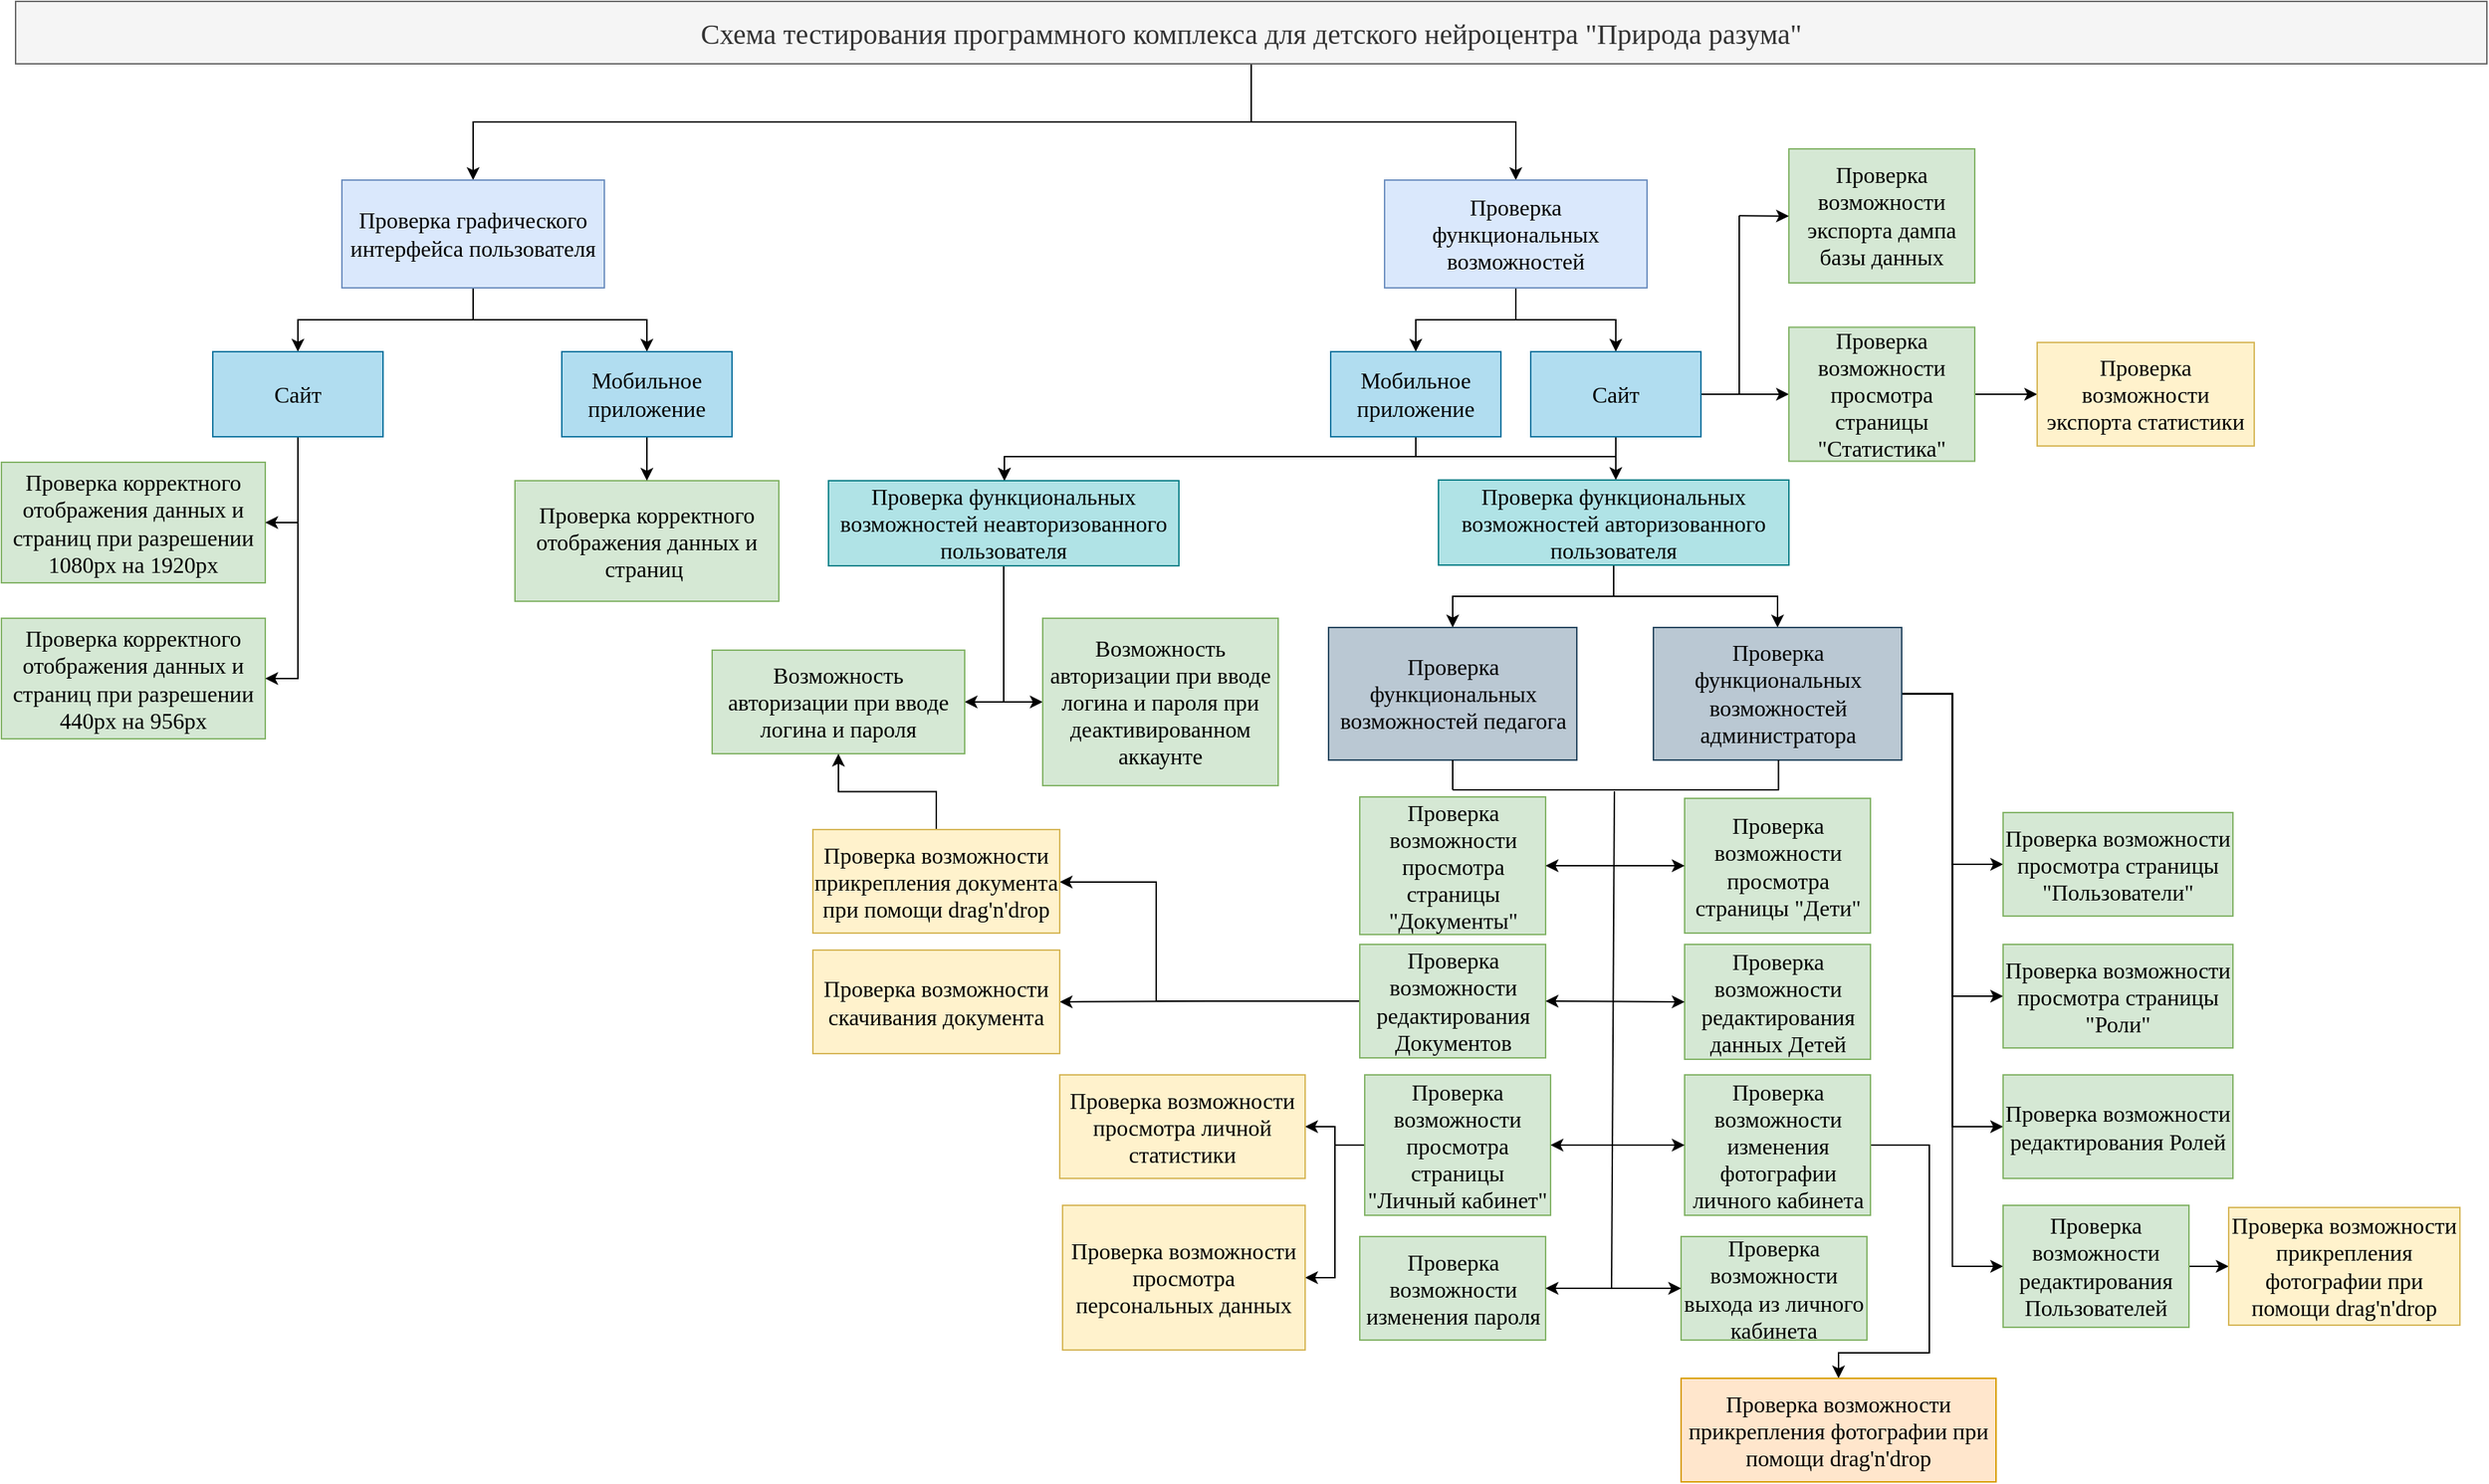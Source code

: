 <mxfile version="27.0.4">
  <diagram name="Страница — 1" id="1AXz00d6YKyN7-LuD7J1">
    <mxGraphModel dx="-1350" dy="797" grid="0" gridSize="10" guides="1" tooltips="1" connect="1" arrows="1" fold="1" page="0" pageScale="1" pageWidth="827" pageHeight="1169" math="0" shadow="0">
      <root>
        <mxCell id="0" />
        <mxCell id="1" parent="0" />
        <mxCell id="VgJLLlDZcsgj7kXd5-qU-7" value="Проверка корректного отображения данных и страниц&amp;nbsp;" style="rounded=0;whiteSpace=wrap;html=1;fillColor=#d5e8d4;strokeColor=#82b366;fontFamily=Garamond;fontSize=16;" parent="1" vertex="1">
          <mxGeometry x="3522" y="532" width="186" height="85" as="geometry" />
        </mxCell>
        <mxCell id="VgJLLlDZcsgj7kXd5-qU-15" style="edgeStyle=orthogonalEdgeStyle;rounded=0;orthogonalLoop=1;jettySize=auto;html=1;fontFamily=Garamond;fontSize=16;" parent="1" source="VgJLLlDZcsgj7kXd5-qU-2" target="VgJLLlDZcsgj7kXd5-qU-3" edge="1">
          <mxGeometry relative="1" as="geometry" />
        </mxCell>
        <mxCell id="VgJLLlDZcsgj7kXd5-qU-20" style="edgeStyle=orthogonalEdgeStyle;rounded=0;orthogonalLoop=1;jettySize=auto;html=1;fontFamily=Garamond;fontSize=16;" parent="1" source="VgJLLlDZcsgj7kXd5-qU-2" target="VgJLLlDZcsgj7kXd5-qU-19" edge="1">
          <mxGeometry relative="1" as="geometry" />
        </mxCell>
        <mxCell id="VgJLLlDZcsgj7kXd5-qU-2" value="&lt;font style=&quot;font-size: 20px;&quot;&gt;Схема тестирования программного комплекса для детского нейроцентра &quot;Природа разума&quot;&lt;/font&gt;" style="rounded=0;whiteSpace=wrap;html=1;fillColor=#f5f5f5;fontColor=#333333;strokeColor=#666666;fontFamily=Garamond;fontSize=16;" parent="1" vertex="1">
          <mxGeometry x="3170" y="194" width="1742" height="44" as="geometry" />
        </mxCell>
        <mxCell id="VgJLLlDZcsgj7kXd5-qU-16" style="edgeStyle=orthogonalEdgeStyle;rounded=0;orthogonalLoop=1;jettySize=auto;html=1;fontFamily=Garamond;fontSize=16;" parent="1" source="VgJLLlDZcsgj7kXd5-qU-3" target="VgJLLlDZcsgj7kXd5-qU-8" edge="1">
          <mxGeometry relative="1" as="geometry" />
        </mxCell>
        <mxCell id="VgJLLlDZcsgj7kXd5-qU-25" style="edgeStyle=orthogonalEdgeStyle;rounded=0;orthogonalLoop=1;jettySize=auto;html=1;fontFamily=Garamond;fontSize=16;" parent="1" source="VgJLLlDZcsgj7kXd5-qU-3" target="VgJLLlDZcsgj7kXd5-qU-9" edge="1">
          <mxGeometry relative="1" as="geometry" />
        </mxCell>
        <mxCell id="VgJLLlDZcsgj7kXd5-qU-3" value="&lt;font&gt;Проверка графического интерфейса пользователя&lt;/font&gt;" style="rounded=0;whiteSpace=wrap;html=1;fillColor=#dae8fc;strokeColor=#6c8ebf;fontFamily=Garamond;fontSize=16;" parent="1" vertex="1">
          <mxGeometry x="3400" y="320" width="185" height="76" as="geometry" />
        </mxCell>
        <mxCell id="VgJLLlDZcsgj7kXd5-qU-5" value="Проверка корректного отображения данных и страниц при разрешении 1080px на 1920px" style="rounded=0;whiteSpace=wrap;html=1;fillColor=#d5e8d4;strokeColor=#82b366;fontFamily=Garamond;fontSize=16;" parent="1" vertex="1">
          <mxGeometry x="3160" y="519" width="186" height="85" as="geometry" />
        </mxCell>
        <mxCell id="VgJLLlDZcsgj7kXd5-qU-6" value="Проверка корректного отображения данных и страниц при разрешении 440px на 956px" style="rounded=0;whiteSpace=wrap;html=1;fillColor=#d5e8d4;strokeColor=#82b366;fontFamily=Garamond;fontSize=16;" parent="1" vertex="1">
          <mxGeometry x="3160" y="629" width="186" height="85" as="geometry" />
        </mxCell>
        <mxCell id="VgJLLlDZcsgj7kXd5-qU-12" style="edgeStyle=orthogonalEdgeStyle;rounded=0;orthogonalLoop=1;jettySize=auto;html=1;entryX=1;entryY=0.5;entryDx=0;entryDy=0;fontFamily=Garamond;fontSize=16;" parent="1" source="VgJLLlDZcsgj7kXd5-qU-8" target="VgJLLlDZcsgj7kXd5-qU-5" edge="1">
          <mxGeometry relative="1" as="geometry" />
        </mxCell>
        <mxCell id="VgJLLlDZcsgj7kXd5-qU-13" style="edgeStyle=orthogonalEdgeStyle;rounded=0;orthogonalLoop=1;jettySize=auto;html=1;entryX=1;entryY=0.5;entryDx=0;entryDy=0;fontFamily=Garamond;fontSize=16;" parent="1" source="VgJLLlDZcsgj7kXd5-qU-8" target="VgJLLlDZcsgj7kXd5-qU-6" edge="1">
          <mxGeometry relative="1" as="geometry" />
        </mxCell>
        <mxCell id="VgJLLlDZcsgj7kXd5-qU-8" value="&lt;font&gt;Сайт&lt;/font&gt;" style="rounded=0;whiteSpace=wrap;html=1;fillColor=#b1ddf0;strokeColor=#10739e;fontFamily=Garamond;fontSize=16;" parent="1" vertex="1">
          <mxGeometry x="3309" y="441" width="120" height="60" as="geometry" />
        </mxCell>
        <mxCell id="VgJLLlDZcsgj7kXd5-qU-14" style="edgeStyle=orthogonalEdgeStyle;rounded=0;orthogonalLoop=1;jettySize=auto;html=1;fontFamily=Garamond;fontSize=16;" parent="1" source="VgJLLlDZcsgj7kXd5-qU-9" target="VgJLLlDZcsgj7kXd5-qU-7" edge="1">
          <mxGeometry relative="1" as="geometry" />
        </mxCell>
        <mxCell id="VgJLLlDZcsgj7kXd5-qU-9" value="&lt;font&gt;Мобильное приложение&lt;/font&gt;" style="rounded=0;whiteSpace=wrap;html=1;fillColor=#b1ddf0;strokeColor=#10739e;fontFamily=Garamond;fontSize=16;" parent="1" vertex="1">
          <mxGeometry x="3555" y="441" width="120" height="60" as="geometry" />
        </mxCell>
        <mxCell id="VgJLLlDZcsgj7kXd5-qU-26" style="edgeStyle=orthogonalEdgeStyle;rounded=0;orthogonalLoop=1;jettySize=auto;html=1;fontFamily=Garamond;fontSize=16;" parent="1" source="VgJLLlDZcsgj7kXd5-qU-19" target="VgJLLlDZcsgj7kXd5-qU-22" edge="1">
          <mxGeometry relative="1" as="geometry" />
        </mxCell>
        <mxCell id="VgJLLlDZcsgj7kXd5-qU-27" style="edgeStyle=orthogonalEdgeStyle;rounded=0;orthogonalLoop=1;jettySize=auto;html=1;fontFamily=Garamond;fontSize=16;" parent="1" source="VgJLLlDZcsgj7kXd5-qU-19" target="VgJLLlDZcsgj7kXd5-qU-21" edge="1">
          <mxGeometry relative="1" as="geometry" />
        </mxCell>
        <mxCell id="VgJLLlDZcsgj7kXd5-qU-19" value="&lt;font&gt;Проверка функциональных возможностей&lt;/font&gt;" style="rounded=0;whiteSpace=wrap;html=1;fillColor=#dae8fc;strokeColor=#6c8ebf;fontFamily=Garamond;fontSize=16;" parent="1" vertex="1">
          <mxGeometry x="4135" y="320" width="185" height="76" as="geometry" />
        </mxCell>
        <mxCell id="VgJLLlDZcsgj7kXd5-qU-42" style="edgeStyle=orthogonalEdgeStyle;rounded=0;orthogonalLoop=1;jettySize=auto;html=1;fontFamily=Garamond;fontSize=16;" parent="1" source="VgJLLlDZcsgj7kXd5-qU-21" target="VgJLLlDZcsgj7kXd5-qU-28" edge="1">
          <mxGeometry relative="1" as="geometry">
            <Array as="points">
              <mxPoint x="4298" y="515" />
              <mxPoint x="3867" y="515" />
            </Array>
          </mxGeometry>
        </mxCell>
        <mxCell id="VgJLLlDZcsgj7kXd5-qU-43" style="edgeStyle=orthogonalEdgeStyle;rounded=0;orthogonalLoop=1;jettySize=auto;html=1;fontFamily=Garamond;fontSize=16;" parent="1" source="VgJLLlDZcsgj7kXd5-qU-21" target="VgJLLlDZcsgj7kXd5-qU-38" edge="1">
          <mxGeometry relative="1" as="geometry">
            <Array as="points">
              <mxPoint x="4298" y="526" />
              <mxPoint x="4298" y="526" />
            </Array>
          </mxGeometry>
        </mxCell>
        <mxCell id="VgJLLlDZcsgj7kXd5-qU-101" style="edgeStyle=orthogonalEdgeStyle;rounded=0;orthogonalLoop=1;jettySize=auto;html=1;fontFamily=Garamond;fontSize=16;" parent="1" source="VgJLLlDZcsgj7kXd5-qU-21" target="VgJLLlDZcsgj7kXd5-qU-96" edge="1">
          <mxGeometry relative="1" as="geometry" />
        </mxCell>
        <mxCell id="VgJLLlDZcsgj7kXd5-qU-21" value="&lt;font&gt;Сайт&lt;/font&gt;" style="rounded=0;whiteSpace=wrap;html=1;fillColor=#b1ddf0;strokeColor=#10739e;fontFamily=Garamond;fontSize=16;" parent="1" vertex="1">
          <mxGeometry x="4238" y="441" width="120" height="60" as="geometry" />
        </mxCell>
        <mxCell id="VgJLLlDZcsgj7kXd5-qU-41" style="edgeStyle=orthogonalEdgeStyle;rounded=0;orthogonalLoop=1;jettySize=auto;html=1;fontFamily=Garamond;fontSize=16;" parent="1" source="VgJLLlDZcsgj7kXd5-qU-22" target="VgJLLlDZcsgj7kXd5-qU-28" edge="1">
          <mxGeometry relative="1" as="geometry">
            <Array as="points">
              <mxPoint x="4157" y="515" />
              <mxPoint x="3867" y="515" />
            </Array>
          </mxGeometry>
        </mxCell>
        <mxCell id="VgJLLlDZcsgj7kXd5-qU-22" value="&lt;font&gt;Мобильное приложение&lt;/font&gt;" style="rounded=0;whiteSpace=wrap;html=1;fillColor=#b1ddf0;strokeColor=#10739e;fontFamily=Garamond;fontSize=16;" parent="1" vertex="1">
          <mxGeometry x="4097" y="441" width="120" height="60" as="geometry" />
        </mxCell>
        <mxCell id="VgJLLlDZcsgj7kXd5-qU-34" style="edgeStyle=orthogonalEdgeStyle;rounded=0;orthogonalLoop=1;jettySize=auto;html=1;entryX=1;entryY=0.5;entryDx=0;entryDy=0;fontFamily=Garamond;fontSize=16;" parent="1" source="VgJLLlDZcsgj7kXd5-qU-28" target="VgJLLlDZcsgj7kXd5-qU-32" edge="1">
          <mxGeometry relative="1" as="geometry" />
        </mxCell>
        <mxCell id="VgJLLlDZcsgj7kXd5-qU-37" style="edgeStyle=orthogonalEdgeStyle;rounded=0;orthogonalLoop=1;jettySize=auto;html=1;entryX=0;entryY=0.5;entryDx=0;entryDy=0;fontFamily=Garamond;fontSize=16;" parent="1" source="VgJLLlDZcsgj7kXd5-qU-28" target="VgJLLlDZcsgj7kXd5-qU-36" edge="1">
          <mxGeometry relative="1" as="geometry" />
        </mxCell>
        <mxCell id="VgJLLlDZcsgj7kXd5-qU-28" value="Проверка функциональных возможностей неавторизованного пользователя" style="rounded=0;whiteSpace=wrap;html=1;fillColor=#b0e3e6;strokeColor=#0e8088;fontFamily=Garamond;fontSize=16;" parent="1" vertex="1">
          <mxGeometry x="3743" y="532" width="247" height="60" as="geometry" />
        </mxCell>
        <mxCell id="VgJLLlDZcsgj7kXd5-qU-32" value="Возможность авторизации при вводе логина и пароля" style="rounded=0;whiteSpace=wrap;html=1;fillColor=#d5e8d4;strokeColor=#82b366;fontFamily=Garamond;fontSize=16;" parent="1" vertex="1">
          <mxGeometry x="3661" y="651.5" width="178" height="73" as="geometry" />
        </mxCell>
        <mxCell id="VgJLLlDZcsgj7kXd5-qU-36" value="Возможность авторизации при вводе логина и пароля при деактивированном аккаунте" style="rounded=0;whiteSpace=wrap;html=1;fillColor=#d5e8d4;strokeColor=#82b366;fontFamily=Garamond;fontSize=16;" parent="1" vertex="1">
          <mxGeometry x="3894" y="629" width="166" height="118" as="geometry" />
        </mxCell>
        <mxCell id="VgJLLlDZcsgj7kXd5-qU-48" style="edgeStyle=orthogonalEdgeStyle;rounded=0;orthogonalLoop=1;jettySize=auto;html=1;fontFamily=Garamond;fontSize=16;" parent="1" source="VgJLLlDZcsgj7kXd5-qU-38" target="VgJLLlDZcsgj7kXd5-qU-45" edge="1">
          <mxGeometry relative="1" as="geometry" />
        </mxCell>
        <mxCell id="VgJLLlDZcsgj7kXd5-qU-49" style="edgeStyle=orthogonalEdgeStyle;rounded=0;orthogonalLoop=1;jettySize=auto;html=1;fontFamily=Garamond;fontSize=16;" parent="1" source="VgJLLlDZcsgj7kXd5-qU-38" target="VgJLLlDZcsgj7kXd5-qU-46" edge="1">
          <mxGeometry relative="1" as="geometry" />
        </mxCell>
        <mxCell id="VgJLLlDZcsgj7kXd5-qU-38" value="Проверка функциональных возможностей авторизованного пользователя" style="rounded=0;whiteSpace=wrap;html=1;fillColor=#b0e3e6;strokeColor=#0e8088;fontFamily=Garamond;fontSize=16;" parent="1" vertex="1">
          <mxGeometry x="4173" y="531.5" width="247" height="60" as="geometry" />
        </mxCell>
        <mxCell id="VgJLLlDZcsgj7kXd5-qU-45" value="Проверка функциональных возможностей педагога" style="rounded=0;whiteSpace=wrap;html=1;fillColor=#bac8d3;strokeColor=#23445d;fontFamily=Garamond;fontSize=16;" parent="1" vertex="1">
          <mxGeometry x="4095.5" y="635.5" width="175" height="93.5" as="geometry" />
        </mxCell>
        <mxCell id="VgJLLlDZcsgj7kXd5-qU-76" style="edgeStyle=orthogonalEdgeStyle;rounded=0;orthogonalLoop=1;jettySize=auto;html=1;entryX=0;entryY=0.5;entryDx=0;entryDy=0;fontFamily=Garamond;fontSize=16;" parent="1" source="VgJLLlDZcsgj7kXd5-qU-46" target="VgJLLlDZcsgj7kXd5-qU-72" edge="1">
          <mxGeometry relative="1" as="geometry" />
        </mxCell>
        <mxCell id="VgJLLlDZcsgj7kXd5-qU-77" style="edgeStyle=orthogonalEdgeStyle;rounded=0;orthogonalLoop=1;jettySize=auto;html=1;entryX=0;entryY=0.5;entryDx=0;entryDy=0;fontFamily=Garamond;fontSize=16;" parent="1" source="VgJLLlDZcsgj7kXd5-qU-46" target="VgJLLlDZcsgj7kXd5-qU-73" edge="1">
          <mxGeometry relative="1" as="geometry" />
        </mxCell>
        <mxCell id="VgJLLlDZcsgj7kXd5-qU-78" style="edgeStyle=orthogonalEdgeStyle;rounded=0;orthogonalLoop=1;jettySize=auto;html=1;entryX=0;entryY=0.5;entryDx=0;entryDy=0;fontFamily=Garamond;fontSize=16;" parent="1" source="VgJLLlDZcsgj7kXd5-qU-46" target="VgJLLlDZcsgj7kXd5-qU-74" edge="1">
          <mxGeometry relative="1" as="geometry" />
        </mxCell>
        <mxCell id="VgJLLlDZcsgj7kXd5-qU-79" style="edgeStyle=orthogonalEdgeStyle;rounded=0;orthogonalLoop=1;jettySize=auto;html=1;entryX=0;entryY=0.5;entryDx=0;entryDy=0;fontFamily=Garamond;fontSize=16;" parent="1" source="VgJLLlDZcsgj7kXd5-qU-46" target="VgJLLlDZcsgj7kXd5-qU-75" edge="1">
          <mxGeometry relative="1" as="geometry" />
        </mxCell>
        <mxCell id="VgJLLlDZcsgj7kXd5-qU-46" value="Проверка функциональных возможностей администратора" style="rounded=0;whiteSpace=wrap;html=1;fillColor=#bac8d3;strokeColor=#23445d;fontFamily=Garamond;fontSize=16;" parent="1" vertex="1">
          <mxGeometry x="4324.5" y="635.5" width="175" height="93.5" as="geometry" />
        </mxCell>
        <mxCell id="VgJLLlDZcsgj7kXd5-qU-50" value="Проверка возможности просмотра страницы &quot;Дети&quot;" style="rounded=0;whiteSpace=wrap;html=1;fillColor=#d5e8d4;strokeColor=#82b366;fontFamily=Garamond;fontSize=16;" parent="1" vertex="1">
          <mxGeometry x="4346.5" y="756" width="131" height="95" as="geometry" />
        </mxCell>
        <mxCell id="VgJLLlDZcsgj7kXd5-qU-51" value="Проверка возможности просмотра страницы &quot;Документы&quot;" style="rounded=0;whiteSpace=wrap;html=1;fillColor=#d5e8d4;strokeColor=#82b366;fontFamily=Garamond;fontSize=16;" parent="1" vertex="1">
          <mxGeometry x="4117.5" y="755" width="131" height="97" as="geometry" />
        </mxCell>
        <mxCell id="VgJLLlDZcsgj7kXd5-qU-53" value="Проверка возможности редактирования данных Детей" style="rounded=0;whiteSpace=wrap;html=1;fillColor=#d5e8d4;strokeColor=#82b366;fontFamily=Garamond;fontSize=16;" parent="1" vertex="1">
          <mxGeometry x="4346.5" y="859" width="131" height="81" as="geometry" />
        </mxCell>
        <mxCell id="VgJLLlDZcsgj7kXd5-qU-85" style="edgeStyle=orthogonalEdgeStyle;rounded=0;orthogonalLoop=1;jettySize=auto;html=1;fontFamily=Garamond;fontSize=16;" parent="1" source="VgJLLlDZcsgj7kXd5-qU-54" target="VgJLLlDZcsgj7kXd5-qU-84" edge="1">
          <mxGeometry relative="1" as="geometry">
            <Array as="points">
              <mxPoint x="3974" y="899" />
              <mxPoint x="3974" y="815" />
            </Array>
          </mxGeometry>
        </mxCell>
        <mxCell id="oVDnJRbbuigx_oGyRrnd-6" style="edgeStyle=orthogonalEdgeStyle;rounded=0;orthogonalLoop=1;jettySize=auto;html=1;" edge="1" parent="1" source="VgJLLlDZcsgj7kXd5-qU-54" target="oVDnJRbbuigx_oGyRrnd-4">
          <mxGeometry relative="1" as="geometry" />
        </mxCell>
        <mxCell id="VgJLLlDZcsgj7kXd5-qU-54" value="Проверка возможности редактирования Документов" style="rounded=0;whiteSpace=wrap;html=1;fillColor=#d5e8d4;strokeColor=#82b366;fontFamily=Garamond;fontSize=16;" parent="1" vertex="1">
          <mxGeometry x="4117.5" y="859" width="131" height="80" as="geometry" />
        </mxCell>
        <mxCell id="oVDnJRbbuigx_oGyRrnd-3" style="edgeStyle=orthogonalEdgeStyle;rounded=0;orthogonalLoop=1;jettySize=auto;html=1;" edge="1" parent="1" source="VgJLLlDZcsgj7kXd5-qU-55" target="VgJLLlDZcsgj7kXd5-qU-92">
          <mxGeometry relative="1" as="geometry">
            <Array as="points">
              <mxPoint x="4519" y="1001" />
              <mxPoint x="4519" y="1147" />
              <mxPoint x="4455" y="1147" />
            </Array>
          </mxGeometry>
        </mxCell>
        <mxCell id="VgJLLlDZcsgj7kXd5-qU-55" value="Проверка возможности изменения фотографии личного кабинета" style="rounded=0;whiteSpace=wrap;html=1;fillColor=#d5e8d4;strokeColor=#82b366;fontFamily=Garamond;fontSize=16;" parent="1" vertex="1">
          <mxGeometry x="4346.5" y="951" width="131" height="99" as="geometry" />
        </mxCell>
        <mxCell id="VgJLLlDZcsgj7kXd5-qU-108" style="edgeStyle=orthogonalEdgeStyle;rounded=0;orthogonalLoop=1;jettySize=auto;html=1;" parent="1" source="VgJLLlDZcsgj7kXd5-qU-56" target="VgJLLlDZcsgj7kXd5-qU-86" edge="1">
          <mxGeometry relative="1" as="geometry" />
        </mxCell>
        <mxCell id="VgJLLlDZcsgj7kXd5-qU-109" style="edgeStyle=orthogonalEdgeStyle;rounded=0;orthogonalLoop=1;jettySize=auto;html=1;" parent="1" source="VgJLLlDZcsgj7kXd5-qU-56" target="VgJLLlDZcsgj7kXd5-qU-90" edge="1">
          <mxGeometry relative="1" as="geometry" />
        </mxCell>
        <mxCell id="VgJLLlDZcsgj7kXd5-qU-56" value="Проверка возможности просмотра страницы &quot;Личный кабинет&quot;" style="rounded=0;whiteSpace=wrap;html=1;fillColor=#d5e8d4;strokeColor=#82b366;fontFamily=Garamond;fontSize=16;" parent="1" vertex="1">
          <mxGeometry x="4121" y="951" width="131" height="99" as="geometry" />
        </mxCell>
        <mxCell id="VgJLLlDZcsgj7kXd5-qU-57" value="Проверка возможности изменения пароля" style="rounded=0;whiteSpace=wrap;html=1;fillColor=#d5e8d4;strokeColor=#82b366;fontFamily=Garamond;fontSize=16;" parent="1" vertex="1">
          <mxGeometry x="4117.5" y="1065" width="131" height="73" as="geometry" />
        </mxCell>
        <mxCell id="VgJLLlDZcsgj7kXd5-qU-58" value="Проверка возможности выхода из личного кабинета" style="rounded=0;whiteSpace=wrap;html=1;fillColor=#d5e8d4;strokeColor=#82b366;fontFamily=Garamond;fontSize=16;" parent="1" vertex="1">
          <mxGeometry x="4344" y="1065" width="131" height="73" as="geometry" />
        </mxCell>
        <mxCell id="VgJLLlDZcsgj7kXd5-qU-63" value="" style="endArrow=none;html=1;rounded=0;entryX=0.5;entryY=1;entryDx=0;entryDy=0;fontFamily=Garamond;fontSize=16;" parent="1" target="VgJLLlDZcsgj7kXd5-qU-45" edge="1">
          <mxGeometry width="50" height="50" relative="1" as="geometry">
            <mxPoint x="4183" y="750" as="sourcePoint" />
            <mxPoint x="4310" y="763" as="targetPoint" />
          </mxGeometry>
        </mxCell>
        <mxCell id="VgJLLlDZcsgj7kXd5-qU-64" value="" style="endArrow=none;html=1;rounded=0;entryX=0.5;entryY=1;entryDx=0;entryDy=0;fontFamily=Garamond;fontSize=16;" parent="1" edge="1">
          <mxGeometry width="50" height="50" relative="1" as="geometry">
            <mxPoint x="4412.66" y="750" as="sourcePoint" />
            <mxPoint x="4412.66" y="729" as="targetPoint" />
          </mxGeometry>
        </mxCell>
        <mxCell id="VgJLLlDZcsgj7kXd5-qU-65" value="" style="endArrow=none;html=1;rounded=0;fontFamily=Garamond;fontSize=16;" parent="1" edge="1">
          <mxGeometry width="50" height="50" relative="1" as="geometry">
            <mxPoint x="4183" y="750" as="sourcePoint" />
            <mxPoint x="4413" y="750" as="targetPoint" />
          </mxGeometry>
        </mxCell>
        <mxCell id="VgJLLlDZcsgj7kXd5-qU-66" value="" style="endArrow=none;html=1;rounded=0;fontFamily=Garamond;fontSize=16;" parent="1" edge="1">
          <mxGeometry width="50" height="50" relative="1" as="geometry">
            <mxPoint x="4295" y="1101" as="sourcePoint" />
            <mxPoint x="4297" y="751" as="targetPoint" />
          </mxGeometry>
        </mxCell>
        <mxCell id="VgJLLlDZcsgj7kXd5-qU-67" value="" style="endArrow=classic;startArrow=classic;html=1;rounded=0;exitX=1;exitY=0.5;exitDx=0;exitDy=0;entryX=0;entryY=0.5;entryDx=0;entryDy=0;fontFamily=Garamond;fontSize=16;" parent="1" source="VgJLLlDZcsgj7kXd5-qU-57" target="VgJLLlDZcsgj7kXd5-qU-58" edge="1">
          <mxGeometry width="50" height="50" relative="1" as="geometry">
            <mxPoint x="4257" y="1139" as="sourcePoint" />
            <mxPoint x="4307" y="1089" as="targetPoint" />
          </mxGeometry>
        </mxCell>
        <mxCell id="VgJLLlDZcsgj7kXd5-qU-68" value="" style="endArrow=classic;startArrow=classic;html=1;rounded=0;exitX=1;exitY=0.5;exitDx=0;exitDy=0;fontFamily=Garamond;fontSize=16;" parent="1" source="VgJLLlDZcsgj7kXd5-qU-56" target="VgJLLlDZcsgj7kXd5-qU-55" edge="1">
          <mxGeometry width="50" height="50" relative="1" as="geometry">
            <mxPoint x="4257" y="1011" as="sourcePoint" />
            <mxPoint x="4307" y="961" as="targetPoint" />
          </mxGeometry>
        </mxCell>
        <mxCell id="VgJLLlDZcsgj7kXd5-qU-72" value="Проверка возможности просмотра страницы &quot;Пользователи&quot;" style="rounded=0;whiteSpace=wrap;html=1;fillColor=#d5e8d4;strokeColor=#82b366;fontFamily=Garamond;fontSize=16;" parent="1" vertex="1">
          <mxGeometry x="4571" y="766" width="162" height="73" as="geometry" />
        </mxCell>
        <mxCell id="VgJLLlDZcsgj7kXd5-qU-73" value="Проверка возможности просмотра страницы &quot;Роли&quot;" style="rounded=0;whiteSpace=wrap;html=1;fillColor=#d5e8d4;strokeColor=#82b366;fontFamily=Garamond;fontSize=16;" parent="1" vertex="1">
          <mxGeometry x="4571" y="859" width="162" height="73" as="geometry" />
        </mxCell>
        <mxCell id="VgJLLlDZcsgj7kXd5-qU-74" value="Проверка возможности редактирования Ролей" style="rounded=0;whiteSpace=wrap;html=1;fillColor=#d5e8d4;strokeColor=#82b366;fontFamily=Garamond;fontSize=16;" parent="1" vertex="1">
          <mxGeometry x="4571" y="951" width="162" height="73" as="geometry" />
        </mxCell>
        <mxCell id="VgJLLlDZcsgj7kXd5-qU-102" style="edgeStyle=orthogonalEdgeStyle;rounded=0;orthogonalLoop=1;jettySize=auto;html=1;fontSize=16;" parent="1" source="VgJLLlDZcsgj7kXd5-qU-75" target="VgJLLlDZcsgj7kXd5-qU-88" edge="1">
          <mxGeometry relative="1" as="geometry" />
        </mxCell>
        <mxCell id="VgJLLlDZcsgj7kXd5-qU-75" value="Проверка возможности редактирования Пользователей" style="rounded=0;whiteSpace=wrap;html=1;fillColor=#d5e8d4;strokeColor=#82b366;fontFamily=Garamond;fontSize=16;" parent="1" vertex="1">
          <mxGeometry x="4571" y="1043" width="131" height="86" as="geometry" />
        </mxCell>
        <mxCell id="VgJLLlDZcsgj7kXd5-qU-81" value="" style="endArrow=classic;startArrow=classic;html=1;rounded=0;entryX=0;entryY=0.5;entryDx=0;entryDy=0;exitX=1;exitY=0.5;exitDx=0;exitDy=0;fontFamily=Garamond;fontSize=16;" parent="1" source="VgJLLlDZcsgj7kXd5-qU-54" target="VgJLLlDZcsgj7kXd5-qU-53" edge="1">
          <mxGeometry width="50" height="50" relative="1" as="geometry">
            <mxPoint x="4035" y="996" as="sourcePoint" />
            <mxPoint x="4085" y="946" as="targetPoint" />
          </mxGeometry>
        </mxCell>
        <mxCell id="VgJLLlDZcsgj7kXd5-qU-82" value="" style="endArrow=classic;startArrow=classic;html=1;rounded=0;entryX=0;entryY=0.5;entryDx=0;entryDy=0;exitX=1;exitY=0.5;exitDx=0;exitDy=0;fontFamily=Garamond;fontSize=16;" parent="1" source="VgJLLlDZcsgj7kXd5-qU-51" target="VgJLLlDZcsgj7kXd5-qU-50" edge="1">
          <mxGeometry width="50" height="50" relative="1" as="geometry">
            <mxPoint x="4273" y="898" as="sourcePoint" />
            <mxPoint x="4323" y="848" as="targetPoint" />
          </mxGeometry>
        </mxCell>
        <mxCell id="oVDnJRbbuigx_oGyRrnd-7" value="" style="edgeStyle=orthogonalEdgeStyle;rounded=0;orthogonalLoop=1;jettySize=auto;html=1;" edge="1" parent="1" source="VgJLLlDZcsgj7kXd5-qU-84" target="VgJLLlDZcsgj7kXd5-qU-32">
          <mxGeometry relative="1" as="geometry" />
        </mxCell>
        <mxCell id="VgJLLlDZcsgj7kXd5-qU-84" value="Проверка возможности прикрепления документа при помощи drag&#39;n&#39;drop" style="rounded=0;whiteSpace=wrap;html=1;fontFamily=Garamond;fillColor=#fff2cc;strokeColor=#d6b656;fontSize=16;" parent="1" vertex="1">
          <mxGeometry x="3732" y="778" width="174" height="73" as="geometry" />
        </mxCell>
        <mxCell id="VgJLLlDZcsgj7kXd5-qU-86" value="Проверка возможности просмотра личной статистики" style="rounded=0;whiteSpace=wrap;html=1;fontFamily=Garamond;fillColor=#fff2cc;strokeColor=#d6b656;fontSize=16;" parent="1" vertex="1">
          <mxGeometry x="3906" y="951" width="173" height="73" as="geometry" />
        </mxCell>
        <mxCell id="VgJLLlDZcsgj7kXd5-qU-88" value="Проверка возможности прикрепления фотографии при помощи drag&#39;n&#39;drop" style="rounded=0;whiteSpace=wrap;html=1;fontFamily=Garamond;fillColor=#fff2cc;strokeColor=#d6b656;fontSize=16;" parent="1" vertex="1">
          <mxGeometry x="4730" y="1044.5" width="163" height="83" as="geometry" />
        </mxCell>
        <mxCell id="VgJLLlDZcsgj7kXd5-qU-90" value="Проверка возможности просмотра персональных данных" style="rounded=0;whiteSpace=wrap;html=1;fontFamily=Garamond;fillColor=#fff2cc;strokeColor=#d6b656;fontSize=16;" parent="1" vertex="1">
          <mxGeometry x="3908" y="1043" width="171" height="102" as="geometry" />
        </mxCell>
        <mxCell id="VgJLLlDZcsgj7kXd5-qU-92" value="Проверка возможности прикрепления фотографии при помощи drag&#39;n&#39;drop" style="rounded=0;whiteSpace=wrap;html=1;fontFamily=Garamond;fillColor=#ffe6cc;strokeColor=#d79b00;fontSize=16;" parent="1" vertex="1">
          <mxGeometry x="4344" y="1165" width="222" height="73" as="geometry" />
        </mxCell>
        <mxCell id="VgJLLlDZcsgj7kXd5-qU-100" style="edgeStyle=orthogonalEdgeStyle;rounded=0;orthogonalLoop=1;jettySize=auto;html=1;fontFamily=Garamond;fontSize=16;" parent="1" source="VgJLLlDZcsgj7kXd5-qU-96" target="VgJLLlDZcsgj7kXd5-qU-97" edge="1">
          <mxGeometry relative="1" as="geometry" />
        </mxCell>
        <mxCell id="VgJLLlDZcsgj7kXd5-qU-96" value="Проверка возможности просмотра страницы &quot;Статистика&quot;" style="rounded=0;whiteSpace=wrap;html=1;fillColor=#d5e8d4;strokeColor=#82b366;fontFamily=Garamond;fontSize=16;" parent="1" vertex="1">
          <mxGeometry x="4420" y="423.75" width="131" height="94.5" as="geometry" />
        </mxCell>
        <mxCell id="VgJLLlDZcsgj7kXd5-qU-97" value="Проверка возможности экспорта статистики" style="rounded=0;whiteSpace=wrap;html=1;fontFamily=Garamond;fillColor=#fff2cc;strokeColor=#d6b656;fontSize=16;" parent="1" vertex="1">
          <mxGeometry x="4595" y="434.5" width="153" height="73" as="geometry" />
        </mxCell>
        <mxCell id="eaxTKbIP90onrIEsuOx6-1" value="Проверка возможности экспорта дампа базы данных" style="rounded=0;whiteSpace=wrap;html=1;fillColor=#d5e8d4;strokeColor=#82b366;fontFamily=Garamond;fontSize=16;" parent="1" vertex="1">
          <mxGeometry x="4420" y="298" width="131" height="94.5" as="geometry" />
        </mxCell>
        <mxCell id="eaxTKbIP90onrIEsuOx6-2" value="" style="endArrow=none;html=1;rounded=0;" parent="1" edge="1">
          <mxGeometry width="50" height="50" relative="1" as="geometry">
            <mxPoint x="4385" y="471" as="sourcePoint" />
            <mxPoint x="4385" y="345" as="targetPoint" />
          </mxGeometry>
        </mxCell>
        <mxCell id="eaxTKbIP90onrIEsuOx6-3" value="" style="endArrow=classic;html=1;rounded=0;entryX=0;entryY=0.5;entryDx=0;entryDy=0;" parent="1" edge="1">
          <mxGeometry width="50" height="50" relative="1" as="geometry">
            <mxPoint x="4385" y="345.13" as="sourcePoint" />
            <mxPoint x="4420" y="345.38" as="targetPoint" />
          </mxGeometry>
        </mxCell>
        <mxCell id="oVDnJRbbuigx_oGyRrnd-4" value="Проверка возможности скачивания документа" style="rounded=0;whiteSpace=wrap;html=1;fontFamily=Garamond;fillColor=#fff2cc;strokeColor=#d6b656;fontSize=16;" vertex="1" parent="1">
          <mxGeometry x="3732" y="863" width="174" height="73" as="geometry" />
        </mxCell>
      </root>
    </mxGraphModel>
  </diagram>
</mxfile>
